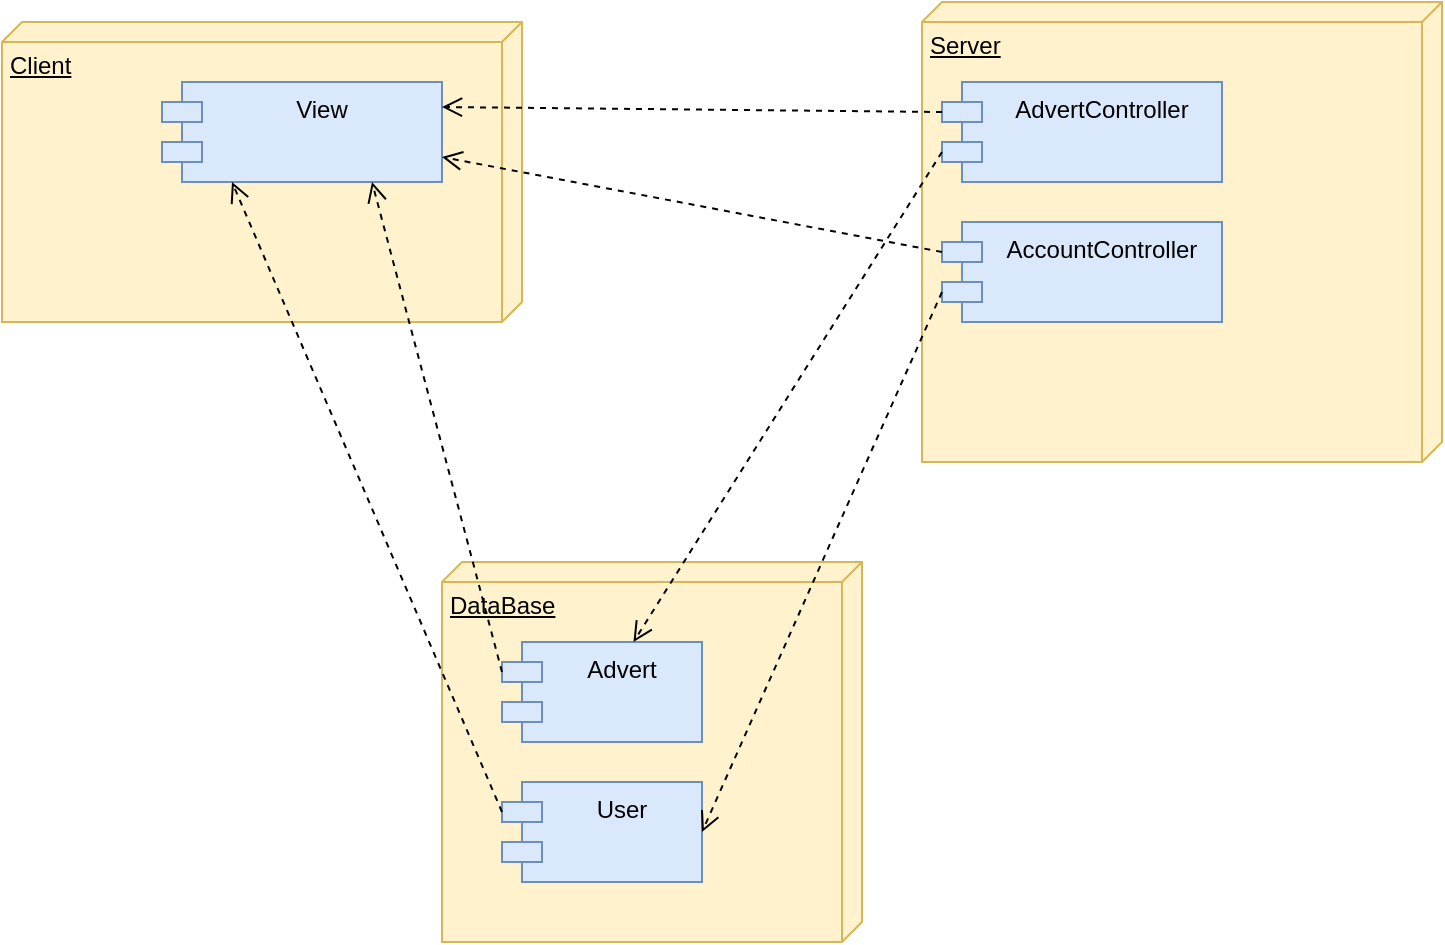 <mxfile version="22.1.0" type="device">
  <diagram id="4gOyvl3nIHScLqiO7CJV" name="Страница — 1">
    <mxGraphModel dx="1050" dy="530" grid="1" gridSize="10" guides="1" tooltips="1" connect="1" arrows="1" fold="1" page="1" pageScale="1" pageWidth="827" pageHeight="1169" math="0" shadow="0">
      <root>
        <mxCell id="0" />
        <mxCell id="1" parent="0" />
        <mxCell id="ZMbrVNda88X1FUajWJM--12" value="Server" style="verticalAlign=top;align=left;spacingTop=8;spacingLeft=2;spacingRight=12;shape=cube;size=10;direction=south;fontStyle=4;html=1;whiteSpace=wrap;fillColor=#fff2cc;strokeColor=#d6b656;" vertex="1" parent="1">
          <mxGeometry x="490" y="50" width="260" height="230" as="geometry" />
        </mxCell>
        <mxCell id="ZMbrVNda88X1FUajWJM--15" value="Client" style="verticalAlign=top;align=left;spacingTop=8;spacingLeft=2;spacingRight=12;shape=cube;size=10;direction=south;fontStyle=4;html=1;whiteSpace=wrap;fillColor=#fff2cc;strokeColor=#d6b656;" vertex="1" parent="1">
          <mxGeometry x="30" y="60" width="260" height="150" as="geometry" />
        </mxCell>
        <mxCell id="ZMbrVNda88X1FUajWJM--21" value="DataBase" style="verticalAlign=top;align=left;spacingTop=8;spacingLeft=2;spacingRight=12;shape=cube;size=10;direction=south;fontStyle=4;html=1;whiteSpace=wrap;fillColor=#fff2cc;strokeColor=#d6b656;" vertex="1" parent="1">
          <mxGeometry x="250" y="330" width="210" height="190" as="geometry" />
        </mxCell>
        <mxCell id="ZMbrVNda88X1FUajWJM--22" value="User" style="shape=module;align=left;spacingLeft=20;align=center;verticalAlign=top;whiteSpace=wrap;html=1;fillColor=#dae8fc;strokeColor=#6c8ebf;" vertex="1" parent="1">
          <mxGeometry x="280" y="440" width="100" height="50" as="geometry" />
        </mxCell>
        <mxCell id="ZMbrVNda88X1FUajWJM--23" value="Advert" style="shape=module;align=left;spacingLeft=20;align=center;verticalAlign=top;whiteSpace=wrap;html=1;fillColor=#dae8fc;strokeColor=#6c8ebf;" vertex="1" parent="1">
          <mxGeometry x="280" y="370" width="100" height="50" as="geometry" />
        </mxCell>
        <mxCell id="ZMbrVNda88X1FUajWJM--24" value="AccountController" style="shape=module;align=left;spacingLeft=20;align=center;verticalAlign=top;whiteSpace=wrap;html=1;fillColor=#dae8fc;strokeColor=#6c8ebf;" vertex="1" parent="1">
          <mxGeometry x="500" y="160" width="140" height="50" as="geometry" />
        </mxCell>
        <mxCell id="ZMbrVNda88X1FUajWJM--25" value="AdvertController" style="shape=module;align=left;spacingLeft=20;align=center;verticalAlign=top;whiteSpace=wrap;html=1;fillColor=#dae8fc;strokeColor=#6c8ebf;" vertex="1" parent="1">
          <mxGeometry x="500" y="90" width="140" height="50" as="geometry" />
        </mxCell>
        <mxCell id="ZMbrVNda88X1FUajWJM--26" value="View" style="shape=module;align=left;spacingLeft=20;align=center;verticalAlign=top;whiteSpace=wrap;html=1;fillColor=#dae8fc;strokeColor=#6c8ebf;" vertex="1" parent="1">
          <mxGeometry x="110" y="90" width="140" height="50" as="geometry" />
        </mxCell>
        <mxCell id="ZMbrVNda88X1FUajWJM--27" value="" style="html=1;verticalAlign=bottom;endArrow=open;dashed=1;endSize=8;curved=0;rounded=0;exitX=0;exitY=0;exitDx=0;exitDy=15;exitPerimeter=0;entryX=1;entryY=0.25;entryDx=0;entryDy=0;" edge="1" parent="1" source="ZMbrVNda88X1FUajWJM--25" target="ZMbrVNda88X1FUajWJM--26">
          <mxGeometry relative="1" as="geometry">
            <mxPoint x="450" y="280" as="sourcePoint" />
            <mxPoint x="380" y="140" as="targetPoint" />
          </mxGeometry>
        </mxCell>
        <mxCell id="ZMbrVNda88X1FUajWJM--28" value="" style="html=1;verticalAlign=bottom;endArrow=open;dashed=1;endSize=8;curved=0;rounded=0;exitX=0;exitY=0;exitDx=0;exitDy=15;exitPerimeter=0;entryX=1;entryY=0.75;entryDx=0;entryDy=0;" edge="1" parent="1" source="ZMbrVNda88X1FUajWJM--24" target="ZMbrVNda88X1FUajWJM--26">
          <mxGeometry relative="1" as="geometry">
            <mxPoint x="510" y="115" as="sourcePoint" />
            <mxPoint x="260" y="113" as="targetPoint" />
          </mxGeometry>
        </mxCell>
        <mxCell id="ZMbrVNda88X1FUajWJM--29" value="" style="html=1;verticalAlign=bottom;endArrow=open;dashed=1;endSize=8;curved=0;rounded=0;exitX=0;exitY=0;exitDx=0;exitDy=35;exitPerimeter=0;" edge="1" parent="1" source="ZMbrVNda88X1FUajWJM--25" target="ZMbrVNda88X1FUajWJM--23">
          <mxGeometry relative="1" as="geometry">
            <mxPoint x="410" y="250" as="sourcePoint" />
            <mxPoint x="270" y="123" as="targetPoint" />
          </mxGeometry>
        </mxCell>
        <mxCell id="ZMbrVNda88X1FUajWJM--30" value="" style="html=1;verticalAlign=bottom;endArrow=open;dashed=1;endSize=8;curved=0;rounded=0;exitX=0;exitY=0;exitDx=0;exitDy=35;exitPerimeter=0;entryX=1;entryY=0.5;entryDx=0;entryDy=0;" edge="1" parent="1" source="ZMbrVNda88X1FUajWJM--24" target="ZMbrVNda88X1FUajWJM--22">
          <mxGeometry relative="1" as="geometry">
            <mxPoint x="530" y="135" as="sourcePoint" />
            <mxPoint x="280" y="133" as="targetPoint" />
          </mxGeometry>
        </mxCell>
        <mxCell id="ZMbrVNda88X1FUajWJM--31" value="" style="html=1;verticalAlign=bottom;endArrow=open;dashed=1;endSize=8;curved=0;rounded=0;exitX=0;exitY=0;exitDx=0;exitDy=15;exitPerimeter=0;entryX=0.75;entryY=1;entryDx=0;entryDy=0;" edge="1" parent="1" source="ZMbrVNda88X1FUajWJM--23" target="ZMbrVNda88X1FUajWJM--26">
          <mxGeometry relative="1" as="geometry">
            <mxPoint x="540" y="145" as="sourcePoint" />
            <mxPoint x="290" y="143" as="targetPoint" />
          </mxGeometry>
        </mxCell>
        <mxCell id="ZMbrVNda88X1FUajWJM--32" value="" style="html=1;verticalAlign=bottom;endArrow=open;dashed=1;endSize=8;curved=0;rounded=0;exitX=0;exitY=0;exitDx=0;exitDy=15;exitPerimeter=0;entryX=0.25;entryY=1;entryDx=0;entryDy=0;" edge="1" parent="1" source="ZMbrVNda88X1FUajWJM--22" target="ZMbrVNda88X1FUajWJM--26">
          <mxGeometry relative="1" as="geometry">
            <mxPoint x="550" y="155" as="sourcePoint" />
            <mxPoint x="300" y="153" as="targetPoint" />
          </mxGeometry>
        </mxCell>
      </root>
    </mxGraphModel>
  </diagram>
</mxfile>
